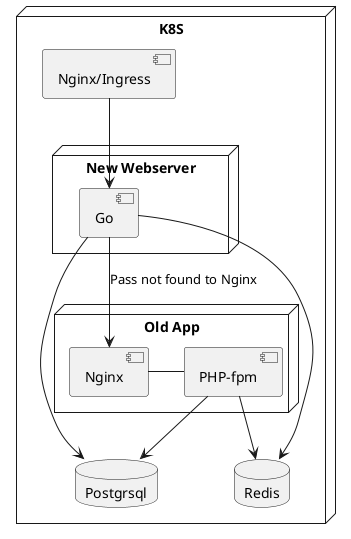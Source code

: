 @startuml
'https://plantuml.com/component-diagram

node "K8S" {
    [Nginx/Ingress]

    node "Old App" {
      [Nginx] - [PHP-fpm]
    }

    node "New Webserver" {
      [Go]
    }


    database "Postgrsql" {
    }

    database "Redis" {
    }
}
[Nginx/Ingress] --> [Go]
[Go] -->  [Nginx] : Pass not found to Nginx
[PHP-fpm] --> Postgrsql
[PHP-fpm] --> Redis
[Go] --> Postgrsql
[Go] --> Redis
@enduml